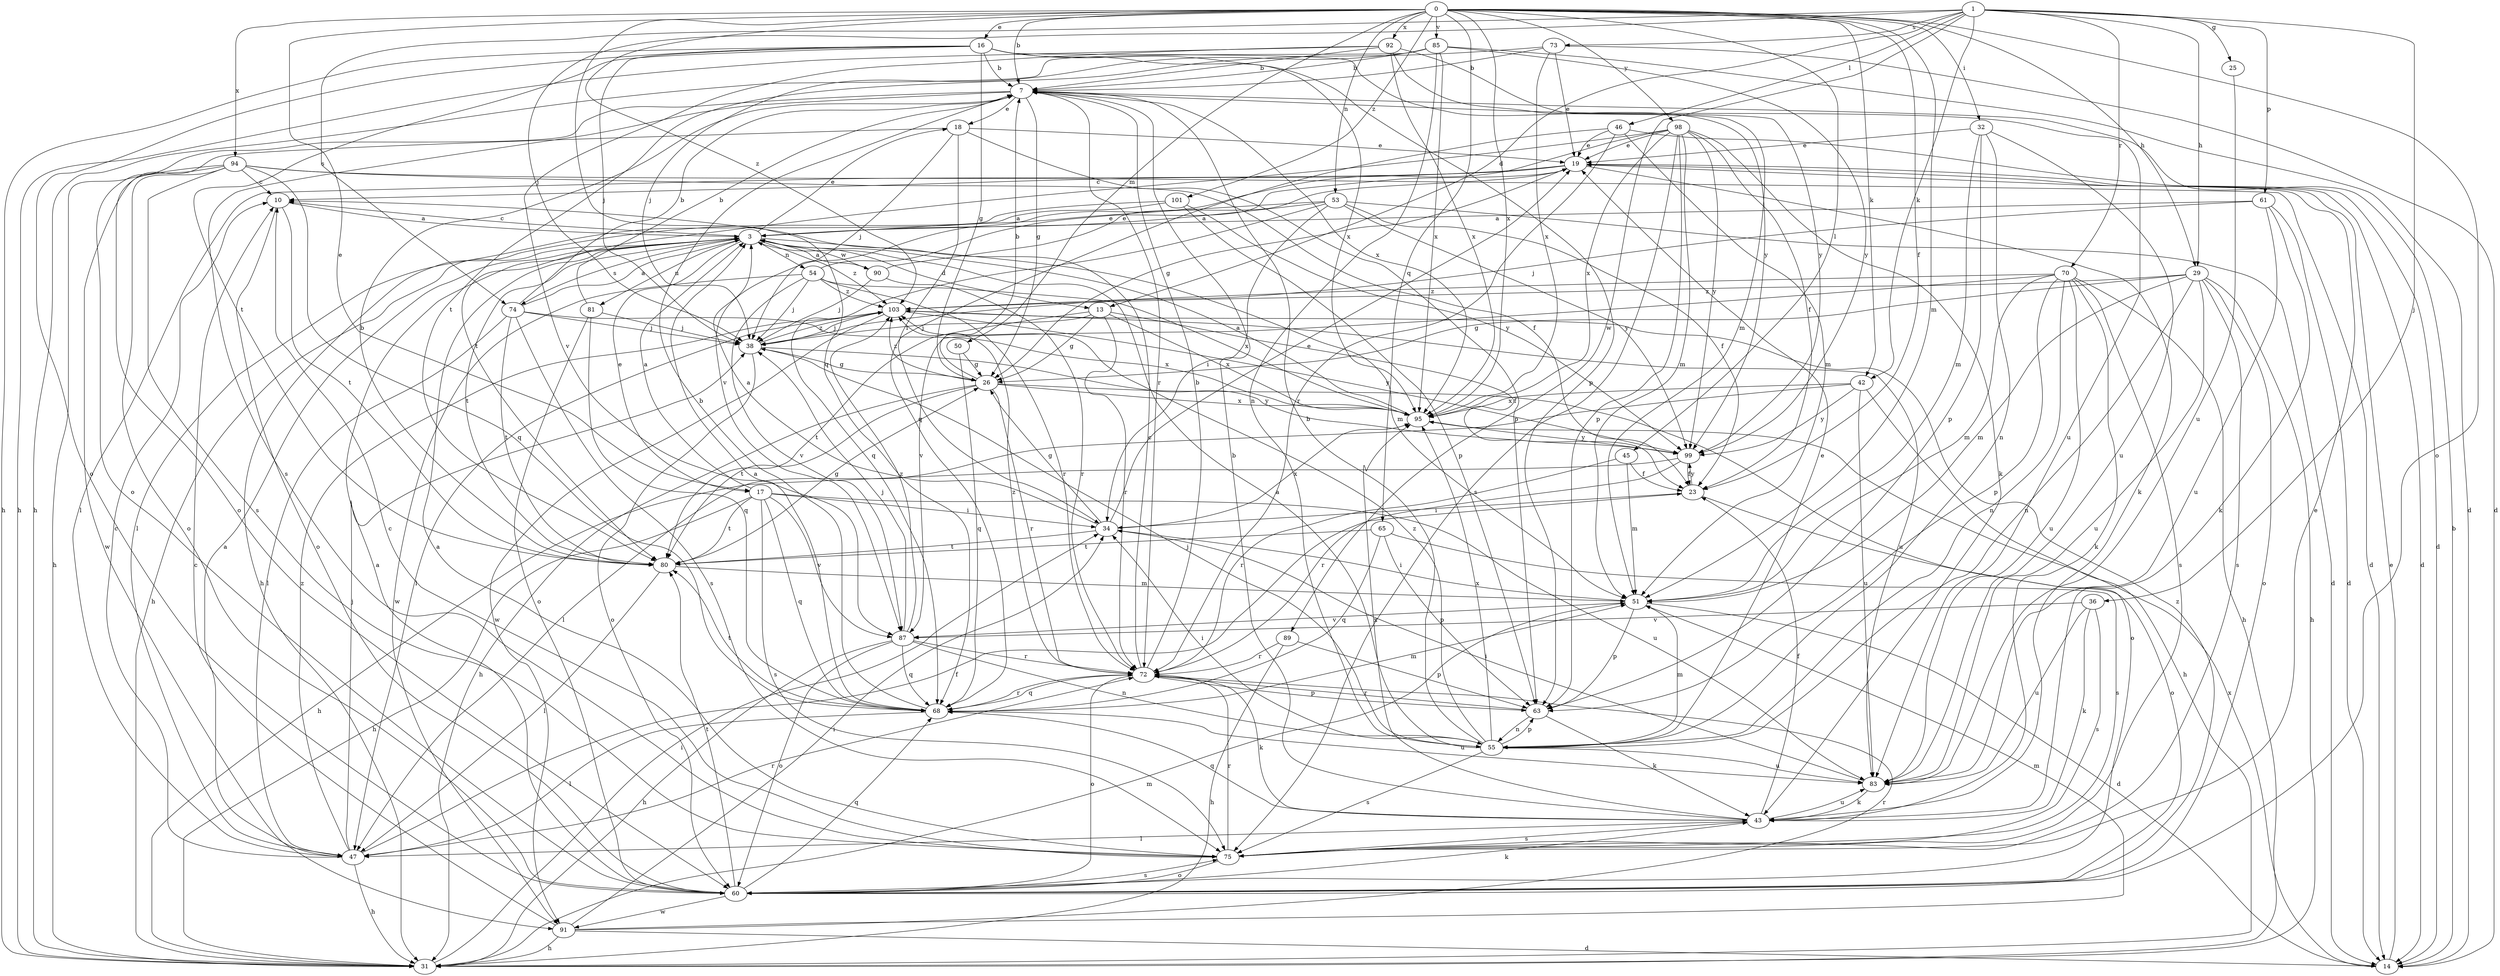 strict digraph  {
0;
1;
3;
7;
10;
13;
14;
16;
17;
18;
19;
23;
25;
26;
29;
31;
32;
34;
36;
38;
42;
43;
45;
46;
47;
50;
51;
53;
54;
55;
60;
61;
63;
65;
68;
70;
72;
73;
74;
75;
80;
81;
83;
85;
87;
89;
90;
91;
92;
94;
95;
98;
99;
101;
103;
0 -> 7  [label=b];
0 -> 16  [label=e];
0 -> 17  [label=e];
0 -> 23  [label=f];
0 -> 29  [label=h];
0 -> 32  [label=i];
0 -> 42  [label=k];
0 -> 45  [label=l];
0 -> 50  [label=m];
0 -> 51  [label=m];
0 -> 53  [label=n];
0 -> 60  [label=o];
0 -> 65  [label=q];
0 -> 68  [label=q];
0 -> 85  [label=v];
0 -> 92  [label=x];
0 -> 94  [label=x];
0 -> 95  [label=x];
0 -> 98  [label=y];
0 -> 101  [label=z];
0 -> 103  [label=z];
1 -> 13  [label=d];
1 -> 25  [label=g];
1 -> 29  [label=h];
1 -> 36  [label=j];
1 -> 38  [label=j];
1 -> 42  [label=k];
1 -> 46  [label=l];
1 -> 61  [label=p];
1 -> 70  [label=r];
1 -> 73  [label=s];
1 -> 74  [label=s];
1 -> 89  [label=w];
3 -> 10  [label=c];
3 -> 13  [label=d];
3 -> 17  [label=e];
3 -> 18  [label=e];
3 -> 31  [label=h];
3 -> 51  [label=m];
3 -> 54  [label=n];
3 -> 74  [label=s];
3 -> 80  [label=t];
3 -> 81  [label=u];
3 -> 90  [label=w];
3 -> 103  [label=z];
7 -> 18  [label=e];
7 -> 26  [label=g];
7 -> 60  [label=o];
7 -> 72  [label=r];
7 -> 75  [label=s];
7 -> 83  [label=u];
7 -> 95  [label=x];
10 -> 3  [label=a];
10 -> 60  [label=o];
10 -> 80  [label=t];
13 -> 23  [label=f];
13 -> 26  [label=g];
13 -> 38  [label=j];
13 -> 72  [label=r];
13 -> 80  [label=t];
13 -> 95  [label=x];
14 -> 7  [label=b];
14 -> 19  [label=e];
14 -> 95  [label=x];
16 -> 7  [label=b];
16 -> 26  [label=g];
16 -> 31  [label=h];
16 -> 38  [label=j];
16 -> 60  [label=o];
16 -> 63  [label=p];
16 -> 80  [label=t];
16 -> 95  [label=x];
16 -> 99  [label=y];
17 -> 3  [label=a];
17 -> 31  [label=h];
17 -> 34  [label=i];
17 -> 68  [label=q];
17 -> 75  [label=s];
17 -> 80  [label=t];
17 -> 83  [label=u];
17 -> 87  [label=v];
18 -> 19  [label=e];
18 -> 34  [label=i];
18 -> 38  [label=j];
18 -> 60  [label=o];
18 -> 63  [label=p];
19 -> 10  [label=c];
19 -> 14  [label=d];
19 -> 26  [label=g];
19 -> 43  [label=k];
19 -> 47  [label=l];
23 -> 34  [label=i];
23 -> 60  [label=o];
23 -> 99  [label=y];
25 -> 83  [label=u];
26 -> 7  [label=b];
26 -> 31  [label=h];
26 -> 60  [label=o];
26 -> 72  [label=r];
26 -> 80  [label=t];
26 -> 95  [label=x];
26 -> 103  [label=z];
29 -> 26  [label=g];
29 -> 31  [label=h];
29 -> 51  [label=m];
29 -> 55  [label=n];
29 -> 60  [label=o];
29 -> 75  [label=s];
29 -> 83  [label=u];
29 -> 103  [label=z];
31 -> 34  [label=i];
31 -> 51  [label=m];
32 -> 19  [label=e];
32 -> 51  [label=m];
32 -> 55  [label=n];
32 -> 63  [label=p];
32 -> 83  [label=u];
34 -> 3  [label=a];
34 -> 19  [label=e];
34 -> 26  [label=g];
34 -> 80  [label=t];
34 -> 95  [label=x];
36 -> 43  [label=k];
36 -> 75  [label=s];
36 -> 83  [label=u];
36 -> 87  [label=v];
38 -> 26  [label=g];
38 -> 60  [label=o];
38 -> 99  [label=y];
38 -> 103  [label=z];
42 -> 31  [label=h];
42 -> 47  [label=l];
42 -> 83  [label=u];
42 -> 95  [label=x];
42 -> 99  [label=y];
43 -> 7  [label=b];
43 -> 23  [label=f];
43 -> 47  [label=l];
43 -> 68  [label=q];
43 -> 75  [label=s];
43 -> 83  [label=u];
43 -> 95  [label=x];
45 -> 23  [label=f];
45 -> 51  [label=m];
45 -> 72  [label=r];
46 -> 14  [label=d];
46 -> 19  [label=e];
46 -> 51  [label=m];
46 -> 68  [label=q];
46 -> 72  [label=r];
47 -> 3  [label=a];
47 -> 10  [label=c];
47 -> 23  [label=f];
47 -> 31  [label=h];
47 -> 38  [label=j];
47 -> 72  [label=r];
47 -> 103  [label=z];
50 -> 26  [label=g];
50 -> 68  [label=q];
51 -> 14  [label=d];
51 -> 34  [label=i];
51 -> 63  [label=p];
51 -> 87  [label=v];
53 -> 3  [label=a];
53 -> 14  [label=d];
53 -> 23  [label=f];
53 -> 31  [label=h];
53 -> 34  [label=i];
53 -> 68  [label=q];
53 -> 99  [label=y];
54 -> 19  [label=e];
54 -> 38  [label=j];
54 -> 72  [label=r];
54 -> 87  [label=v];
54 -> 91  [label=w];
54 -> 95  [label=x];
54 -> 103  [label=z];
55 -> 3  [label=a];
55 -> 7  [label=b];
55 -> 19  [label=e];
55 -> 34  [label=i];
55 -> 38  [label=j];
55 -> 51  [label=m];
55 -> 63  [label=p];
55 -> 75  [label=s];
55 -> 83  [label=u];
55 -> 95  [label=x];
55 -> 103  [label=z];
60 -> 3  [label=a];
60 -> 43  [label=k];
60 -> 68  [label=q];
60 -> 75  [label=s];
60 -> 80  [label=t];
60 -> 91  [label=w];
60 -> 103  [label=z];
61 -> 3  [label=a];
61 -> 14  [label=d];
61 -> 38  [label=j];
61 -> 43  [label=k];
61 -> 83  [label=u];
63 -> 43  [label=k];
63 -> 55  [label=n];
63 -> 72  [label=r];
65 -> 63  [label=p];
65 -> 68  [label=q];
65 -> 75  [label=s];
65 -> 80  [label=t];
68 -> 3  [label=a];
68 -> 7  [label=b];
68 -> 47  [label=l];
68 -> 51  [label=m];
68 -> 72  [label=r];
68 -> 80  [label=t];
68 -> 83  [label=u];
70 -> 31  [label=h];
70 -> 43  [label=k];
70 -> 51  [label=m];
70 -> 55  [label=n];
70 -> 63  [label=p];
70 -> 75  [label=s];
70 -> 83  [label=u];
70 -> 87  [label=v];
70 -> 103  [label=z];
72 -> 7  [label=b];
72 -> 10  [label=c];
72 -> 43  [label=k];
72 -> 60  [label=o];
72 -> 63  [label=p];
72 -> 68  [label=q];
72 -> 103  [label=z];
73 -> 7  [label=b];
73 -> 14  [label=d];
73 -> 19  [label=e];
73 -> 80  [label=t];
73 -> 95  [label=x];
74 -> 3  [label=a];
74 -> 7  [label=b];
74 -> 38  [label=j];
74 -> 47  [label=l];
74 -> 75  [label=s];
74 -> 80  [label=t];
74 -> 95  [label=x];
75 -> 3  [label=a];
75 -> 10  [label=c];
75 -> 19  [label=e];
75 -> 60  [label=o];
75 -> 72  [label=r];
80 -> 7  [label=b];
80 -> 26  [label=g];
80 -> 47  [label=l];
80 -> 51  [label=m];
81 -> 7  [label=b];
81 -> 38  [label=j];
81 -> 60  [label=o];
81 -> 68  [label=q];
83 -> 34  [label=i];
83 -> 43  [label=k];
85 -> 7  [label=b];
85 -> 14  [label=d];
85 -> 31  [label=h];
85 -> 38  [label=j];
85 -> 55  [label=n];
85 -> 95  [label=x];
85 -> 99  [label=y];
87 -> 31  [label=h];
87 -> 38  [label=j];
87 -> 55  [label=n];
87 -> 60  [label=o];
87 -> 68  [label=q];
87 -> 72  [label=r];
87 -> 103  [label=z];
89 -> 31  [label=h];
89 -> 63  [label=p];
89 -> 72  [label=r];
90 -> 3  [label=a];
90 -> 19  [label=e];
90 -> 38  [label=j];
90 -> 72  [label=r];
91 -> 10  [label=c];
91 -> 14  [label=d];
91 -> 31  [label=h];
91 -> 34  [label=i];
91 -> 51  [label=m];
91 -> 72  [label=r];
92 -> 7  [label=b];
92 -> 31  [label=h];
92 -> 51  [label=m];
92 -> 87  [label=v];
92 -> 95  [label=x];
92 -> 99  [label=y];
94 -> 10  [label=c];
94 -> 14  [label=d];
94 -> 23  [label=f];
94 -> 31  [label=h];
94 -> 60  [label=o];
94 -> 68  [label=q];
94 -> 75  [label=s];
94 -> 91  [label=w];
95 -> 3  [label=a];
95 -> 99  [label=y];
98 -> 19  [label=e];
98 -> 23  [label=f];
98 -> 43  [label=k];
98 -> 51  [label=m];
98 -> 63  [label=p];
98 -> 75  [label=s];
98 -> 80  [label=t];
98 -> 87  [label=v];
98 -> 95  [label=x];
98 -> 99  [label=y];
99 -> 23  [label=f];
99 -> 31  [label=h];
99 -> 72  [label=r];
101 -> 3  [label=a];
101 -> 47  [label=l];
101 -> 63  [label=p];
101 -> 99  [label=y];
103 -> 38  [label=j];
103 -> 47  [label=l];
103 -> 83  [label=u];
103 -> 91  [label=w];
103 -> 99  [label=y];
}

